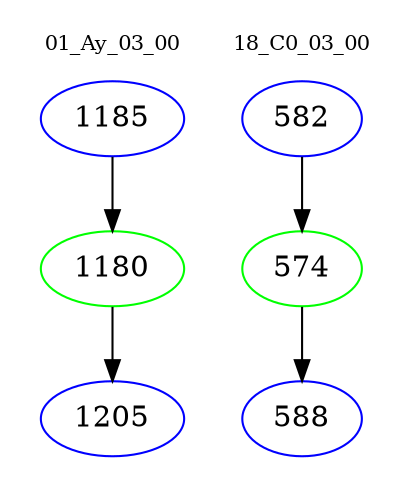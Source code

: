 digraph{
subgraph cluster_0 {
color = white
label = "01_Ay_03_00";
fontsize=10;
T0_1185 [label="1185", color="blue"]
T0_1185 -> T0_1180 [color="black"]
T0_1180 [label="1180", color="green"]
T0_1180 -> T0_1205 [color="black"]
T0_1205 [label="1205", color="blue"]
}
subgraph cluster_1 {
color = white
label = "18_C0_03_00";
fontsize=10;
T1_582 [label="582", color="blue"]
T1_582 -> T1_574 [color="black"]
T1_574 [label="574", color="green"]
T1_574 -> T1_588 [color="black"]
T1_588 [label="588", color="blue"]
}
}
